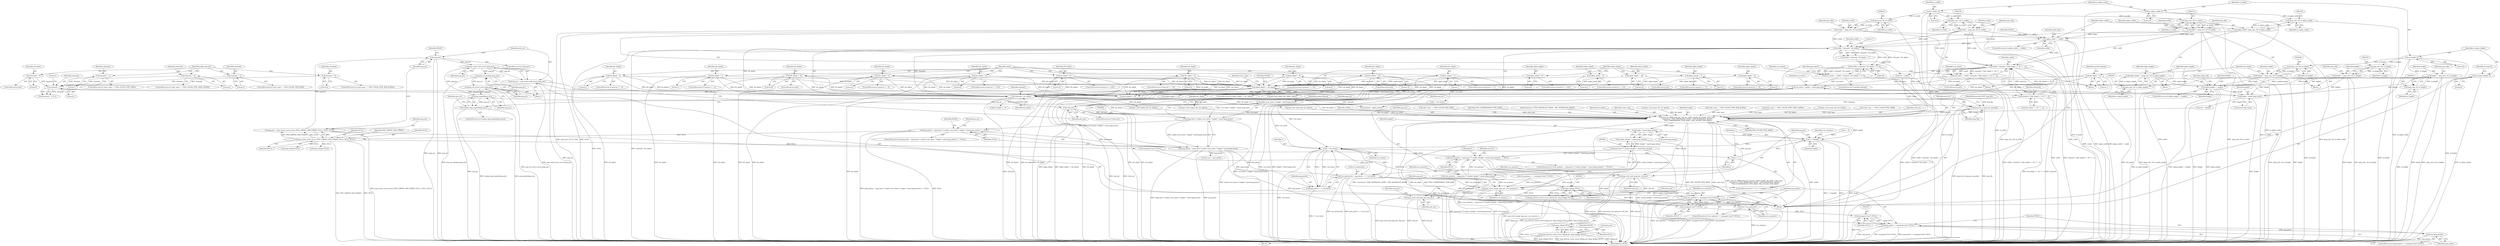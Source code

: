 digraph "1_Android_9d4853418ab2f754c2b63e091c29c5529b8b86ca_159@pointer" {
"1000872" [label="(Call,!png_ptr)"];
"1000864" [label="(Call,png_ptr = png_create_write_struct (PNG_LIBPNG_VER_STRING, NULL, NULL, NULL))"];
"1000866" [label="(Call,png_create_write_struct (PNG_LIBPNG_VER_STRING, NULL, NULL, NULL))"];
"1000692" [label="(Call,(png_pixels = (png_byte *) malloc (row_bytes * height * sizeof (png_byte))) == NULL)"];
"1000693" [label="(Call,png_pixels = (png_byte *) malloc (row_bytes * height * sizeof (png_byte)))"];
"1000695" [label="(Call,(png_byte *) malloc (row_bytes * height * sizeof (png_byte)))"];
"1000697" [label="(Call,malloc (row_bytes * height * sizeof (png_byte)))"];
"1000698" [label="(Call,row_bytes * height * sizeof (png_byte))"];
"1000667" [label="(Call,row_bytes = (width * channels * bit_depth + 7) / 8)"];
"1000669" [label="(Call,(width * channels * bit_depth + 7) / 8)"];
"1000671" [label="(Call,width * channels * bit_depth)"];
"1000309" [label="(Call,width = (png_uint_32) ul_width)"];
"1000311" [label="(Call,(png_uint_32) ul_width)"];
"1000162" [label="(Call,ul_width=0)"];
"1000253" [label="(Call,width = (png_uint_32) ul_width)"];
"1000255" [label="(Call,(png_uint_32) ul_width)"];
"1000407" [label="(Call,width = (png_uint_32) ul_width)"];
"1000409" [label="(Call,(png_uint_32) ul_width)"];
"1000541" [label="(Call,alpha_width != width)"];
"1000535" [label="(Call,alpha_width=(png_uint_32) ul_alpha_width)"];
"1000537" [label="(Call,(png_uint_32) ul_alpha_width)"];
"1000166" [label="(Call,ul_alpha_width=0)"];
"1000673" [label="(Call,channels * bit_depth)"];
"1000661" [label="(Call,channels - 1)"];
"1000655" [label="(Call,channels = 0)"];
"1000643" [label="(Call,channels = 3)"];
"1000651" [label="(Call,channels = 4)"];
"1000627" [label="(Call,channels = 1)"];
"1000635" [label="(Call,channels = 2)"];
"1000368" [label="(Call,bit_depth = 8)"];
"1000442" [label="(Call,bit_depth = 1)"];
"1000352" [label="(Call,bit_depth = 2)"];
"1000372" [label="(Call,bit_depth = 16)"];
"1000450" [label="(Call,bit_depth = 2)"];
"1000344" [label="(Call,bit_depth = 1)"];
"1000458" [label="(Call,bit_depth = 4)"];
"1000360" [label="(Call,bit_depth = 4)"];
"1000466" [label="(Call,bit_depth = 8)"];
"1000614" [label="(Call,alpha_depth != bit_depth)"];
"1000606" [label="(Call,alpha_depth = 8)"];
"1000598" [label="(Call,alpha_depth = 4)"];
"1000582" [label="(Call,alpha_depth = 1)"];
"1000610" [label="(Call,alpha_depth = 16)"];
"1000590" [label="(Call,alpha_depth = 2)"];
"1000470" [label="(Call,bit_depth = 16)"];
"1000271" [label="(Call,bit_depth = 1)"];
"1000679" [label="(Call,row_bytes = width * channels * ((bit_depth <= 8) ? 1 : 2))"];
"1000681" [label="(Call,width * channels * ((bit_depth <= 8) ? 1 : 2))"];
"1000683" [label="(Call,channels * ((bit_depth <= 8) ? 1 : 2))"];
"1000700" [label="(Call,height * sizeof (png_byte))"];
"1000560" [label="(Call,alpha_height != height)"];
"1000554" [label="(Call,alpha_height = (png_uint_32) ul_alpha_height)"];
"1000556" [label="(Call,(png_uint_32) ul_alpha_height)"];
"1000174" [label="(Call,ul_alpha_height=0)"];
"1000266" [label="(Call,height = (png_uint_32) ul_height)"];
"1000268" [label="(Call,(png_uint_32) ul_height)"];
"1000170" [label="(Call,ul_height=0)"];
"1000420" [label="(Call,height = (png_uint_32) ul_height)"];
"1000422" [label="(Call,(png_uint_32) ul_height)"];
"1000322" [label="(Call,height = (png_uint_32) ul_height)"];
"1000324" [label="(Call,(png_uint_32) ul_height)"];
"1000879" [label="(Call,png_create_info_struct (png_ptr))"];
"1000877" [label="(Call,info_ptr = png_create_info_struct (png_ptr))"];
"1000882" [label="(Call,!info_ptr)"];
"1000918" [label="(Call,png_set_IHDR (png_ptr, info_ptr, width, height, bit_depth, color_type,\n (!interlace) ? PNG_INTERLACE_NONE : PNG_INTERLACE_ADAM7,\n    PNG_COMPRESSION_TYPE_BASE, PNG_FILTER_TYPE_BASE))"];
"1000932" [label="(Call,png_write_info (png_ptr, info_ptr))"];
"1000981" [label="(Call,png_write_image (png_ptr, row_pointers))"];
"1000984" [label="(Call,png_write_end (png_ptr, info_ptr))"];
"1000994" [label="(Call,row_pointers != (unsigned char**) NULL)"];
"1000999" [label="(Call,free (row_pointers))"];
"1000949" [label="(Call,height * sizeof (png_bytep))"];
"1000948" [label="(Call,malloc (height * sizeof (png_bytep)))"];
"1000946" [label="(Call,(png_byte **) malloc (height * sizeof (png_bytep)))"];
"1000943" [label="(Call,(row_pointers = (png_byte **) malloc (height * sizeof (png_bytep))) == NULL)"];
"1000958" [label="(Call,(png_infopp) NULL)"];
"1000955" [label="(Call,png_destroy_write_struct (&png_ptr, (png_infopp) NULL))"];
"1000990" [label="(Call,(png_infopp) NULL)"];
"1000987" [label="(Call,png_destroy_write_struct (&png_ptr, (png_infopp) NULL))"];
"1000996" [label="(Call,(unsigned char**) NULL)"];
"1001004" [label="(Call,(unsigned char*) NULL)"];
"1001002" [label="(Call,png_pixels != (unsigned char*) NULL)"];
"1001007" [label="(Call,free (png_pixels))"];
"1000944" [label="(Call,row_pointers = (png_byte **) malloc (height * sizeof (png_bytep)))"];
"1000967" [label="(Call,i < (height))"];
"1000978" [label="(Call,i * row_bytes)"];
"1000970" [label="(Call,i++)"];
"1000972" [label="(Call,row_pointers[i] = png_pixels + i * row_bytes)"];
"1000976" [label="(Call,png_pixels + i * row_bytes)"];
"1000898" [label="(Call,png_set_packing (png_ptr))"];
"1000900" [label="(Call,png_set_invert_mono (png_ptr))"];
"1000904" [label="(Call,png_jmpbuf(png_ptr))"];
"1000903" [label="(Call,setjmp (png_jmpbuf(png_ptr)))"];
"1000915" [label="(Call,png_init_io (png_ptr, png_file))"];
"1000869" [label="(Identifier,NULL)"];
"1000700" [label="(Call,height * sizeof (png_byte))"];
"1000171" [label="(Identifier,ul_height)"];
"1000930" [label="(Identifier,PNG_COMPRESSION_TYPE_BASE)"];
"1000693" [label="(Call,png_pixels = (png_byte *) malloc (row_bytes * height * sizeof (png_byte)))"];
"1000978" [label="(Call,i * row_bytes)"];
"1000925" [label="(Call,(!interlace) ? PNG_INTERLACE_NONE : PNG_INTERLACE_ADAM7)"];
"1000254" [label="(Identifier,width)"];
"1000541" [label="(Call,alpha_width != width)"];
"1000272" [label="(Identifier,bit_depth)"];
"1000990" [label="(Call,(png_infopp) NULL)"];
"1000901" [label="(Identifier,png_ptr)"];
"1000904" [label="(Call,png_jmpbuf(png_ptr))"];
"1000636" [label="(Identifier,channels)"];
"1000267" [label="(Identifier,height)"];
"1000647" [label="(ControlStructure,if (color_type == PNG_COLOR_TYPE_RGB_ALPHA))"];
"1000352" [label="(Call,bit_depth = 2)"];
"1000937" [label="(Identifier,row_pointers)"];
"1000354" [label="(Literal,2)"];
"1000545" [label="(Identifier,FALSE)"];
"1000866" [label="(Call,png_create_write_struct (PNG_LIBPNG_VER_STRING, NULL, NULL, NULL))"];
"1001007" [label="(Call,free (png_pixels))"];
"1000977" [label="(Identifier,png_pixels)"];
"1000774" [label="(Call,bit_depth <= 8)"];
"1001011" [label="(MethodReturn,BOOL)"];
"1000629" [label="(Literal,1)"];
"1000697" [label="(Call,malloc (row_bytes * height * sizeof (png_byte)))"];
"1000955" [label="(Call,png_destroy_write_struct (&png_ptr, (png_infopp) NULL))"];
"1000478" [label="(Identifier,alpha)"];
"1000273" [label="(Literal,1)"];
"1000268" [label="(Call,(png_uint_32) ul_height)"];
"1000974" [label="(Identifier,row_pointers)"];
"1000643" [label="(Call,channels = 3)"];
"1000662" [label="(Identifier,channels)"];
"1000745" [label="(Call,col < width)"];
"1000270" [label="(Identifier,ul_height)"];
"1000665" [label="(ControlStructure,if (packed_bitmap))"];
"1000637" [label="(Literal,2)"];
"1000945" [label="(Identifier,row_pointers)"];
"1000995" [label="(Identifier,row_pointers)"];
"1000677" [label="(Literal,8)"];
"1000558" [label="(Identifier,ul_alpha_height)"];
"1000559" [label="(ControlStructure,if (alpha_height != height))"];
"1000594" [label="(ControlStructure,if (maxval <= 15))"];
"1000460" [label="(Literal,4)"];
"1000905" [label="(Identifier,png_ptr)"];
"1000699" [label="(Identifier,row_bytes)"];
"1000370" [label="(Literal,8)"];
"1000698" [label="(Call,row_bytes * height * sizeof (png_byte))"];
"1000373" [label="(Identifier,bit_depth)"];
"1000340" [label="(ControlStructure,if (maxval <= 1))"];
"1001008" [label="(Identifier,png_pixels)"];
"1000607" [label="(Identifier,alpha_depth)"];
"1000898" [label="(Call,png_set_packing (png_ptr))"];
"1000986" [label="(Identifier,info_ptr)"];
"1000967" [label="(Call,i < (height))"];
"1000953" [label="(Identifier,NULL)"];
"1000878" [label="(Identifier,info_ptr)"];
"1000992" [label="(Identifier,NULL)"];
"1000562" [label="(Identifier,height)"];
"1000586" [label="(ControlStructure,if (maxval <= 3))"];
"1000923" [label="(Identifier,bit_depth)"];
"1000598" [label="(Call,alpha_depth = 4)"];
"1000900" [label="(Call,png_set_invert_mono (png_ptr))"];
"1000924" [label="(Identifier,color_type)"];
"1000918" [label="(Call,png_set_IHDR (png_ptr, info_ptr, width, height, bit_depth, color_type,\n (!interlace) ? PNG_INTERLACE_NONE : PNG_INTERLACE_ADAM7,\n    PNG_COMPRESSION_TYPE_BASE, PNG_FILTER_TYPE_BASE))"];
"1001001" [label="(ControlStructure,if (png_pixels != (unsigned char*) NULL))"];
"1000943" [label="(Call,(row_pointers = (png_byte **) malloc (height * sizeof (png_bytep))) == NULL)"];
"1000539" [label="(Identifier,ul_alpha_width)"];
"1000614" [label="(Call,alpha_depth != bit_depth)"];
"1000656" [label="(Identifier,channels)"];
"1000591" [label="(Identifier,alpha_depth)"];
"1000167" [label="(Identifier,ul_alpha_width)"];
"1000659" [label="(Identifier,alpha_present)"];
"1000374" [label="(Literal,16)"];
"1000964" [label="(Call,i = 0)"];
"1000936" [label="(Call,row_pointers == (unsigned char**) NULL)"];
"1000973" [label="(Call,row_pointers[i])"];
"1000917" [label="(Identifier,png_file)"];
"1000661" [label="(Call,channels - 1)"];
"1000547" [label="(Identifier,alpha_file)"];
"1000468" [label="(Literal,8)"];
"1000345" [label="(Identifier,bit_depth)"];
"1000615" [label="(Identifier,alpha_depth)"];
"1000344" [label="(Call,bit_depth = 1)"];
"1000679" [label="(Call,row_bytes = width * channels * ((bit_depth <= 8) ? 1 : 2))"];
"1000938" [label="(Call,(unsigned char**) NULL)"];
"1000956" [label="(Call,&png_ptr)"];
"1000781" [label="(Call,get_value (pnm_file, bit_depth))"];
"1000686" [label="(Call,bit_depth <= 8)"];
"1000672" [label="(Identifier,width)"];
"1000324" [label="(Call,(png_uint_32) ul_height)"];
"1000876" [label="(Identifier,FALSE)"];
"1000993" [label="(ControlStructure,if (row_pointers != (unsigned char**) NULL))"];
"1000566" [label="(Identifier,alpha_file)"];
"1000727" [label="(Call,i < row_bytes)"];
"1000922" [label="(Identifier,height)"];
"1000255" [label="(Call,(png_uint_32) ul_width)"];
"1000909" [label="(Identifier,png_ptr)"];
"1000608" [label="(Literal,8)"];
"1000561" [label="(Identifier,alpha_height)"];
"1000645" [label="(Literal,3)"];
"1000910" [label="(Call,(png_infopp) NULL)"];
"1000326" [label="(Identifier,ul_height)"];
"1001000" [label="(Identifier,row_pointers)"];
"1000348" [label="(ControlStructure,if (maxval <= 3))"];
"1000968" [label="(Identifier,i)"];
"1000174" [label="(Call,ul_alpha_height=0)"];
"1000970" [label="(Call,i++)"];
"1000234" [label="(Block,)"];
"1000972" [label="(Call,row_pointers[i] = png_pixels + i * row_bytes)"];
"1000176" [label="(Literal,0)"];
"1000708" [label="(Identifier,pix_ptr)"];
"1000323" [label="(Identifier,height)"];
"1000555" [label="(Identifier,alpha_height)"];
"1000609" [label="(ControlStructure,else)"];
"1000902" [label="(ControlStructure,if (setjmp (png_jmpbuf(png_ptr))))"];
"1000360" [label="(Call,bit_depth = 4)"];
"1000757" [label="(Call,channels - alpha_present)"];
"1000613" [label="(ControlStructure,if (alpha_depth != bit_depth))"];
"1000648" [label="(Call,color_type == PNG_COLOR_TYPE_RGB_ALPHA)"];
"1000822" [label="(Call,get_data (alpha_file, alpha_depth))"];
"1000827" [label="(Call,alpha_depth <= 8)"];
"1000887" [label="(Identifier,png_ptr)"];
"1000472" [label="(Literal,16)"];
"1000458" [label="(Call,bit_depth = 4)"];
"1000841" [label="(Call,get_value (alpha_file, bit_depth))"];
"1000682" [label="(Identifier,width)"];
"1000685" [label="(Call,(bit_depth <= 8) ? 1 : 2)"];
"1000980" [label="(Identifier,row_bytes)"];
"1000946" [label="(Call,(png_byte **) malloc (height * sizeof (png_bytep)))"];
"1000669" [label="(Call,(width * channels * bit_depth + 7) / 8)"];
"1000364" [label="(ControlStructure,if (maxval <= 255))"];
"1000865" [label="(Identifier,png_ptr)"];
"1000438" [label="(ControlStructure,if (maxval <= 1))"];
"1000948" [label="(Call,malloc (height * sizeof (png_bytep)))"];
"1000444" [label="(Literal,1)"];
"1000469" [label="(ControlStructure,else)"];
"1000632" [label="(Call,color_type == PNG_COLOR_TYPE_GRAY_ALPHA)"];
"1000702" [label="(Call,sizeof (png_byte))"];
"1000788" [label="(Call,get_value (pnm_file, bit_depth))"];
"1000368" [label="(Call,bit_depth = 8)"];
"1000612" [label="(Literal,16)"];
"1000882" [label="(Call,!info_ptr)"];
"1000459" [label="(Identifier,bit_depth)"];
"1000369" [label="(Identifier,bit_depth)"];
"1000988" [label="(Call,&png_ptr)"];
"1000916" [label="(Identifier,png_ptr)"];
"1000695" [label="(Call,(png_byte *) malloc (row_bytes * height * sizeof (png_byte)))"];
"1000467" [label="(Identifier,bit_depth)"];
"1000253" [label="(Call,width = (png_uint_32) ul_width)"];
"1000652" [label="(Identifier,channels)"];
"1000664" [label="(Literal,2)"];
"1000644" [label="(Identifier,channels)"];
"1000442" [label="(Call,bit_depth = 1)"];
"1000873" [label="(Identifier,png_ptr)"];
"1000962" [label="(Identifier,FALSE)"];
"1000163" [label="(Identifier,ul_width)"];
"1001003" [label="(Identifier,png_pixels)"];
"1000957" [label="(Identifier,png_ptr)"];
"1000867" [label="(Identifier,PNG_LIBPNG_VER_STRING)"];
"1000623" [label="(ControlStructure,if (color_type == PNG_COLOR_TYPE_GRAY))"];
"1000996" [label="(Call,(unsigned char**) NULL)"];
"1000683" [label="(Call,channels * ((bit_depth <= 8) ? 1 : 2))"];
"1000994" [label="(Call,row_pointers != (unsigned char**) NULL)"];
"1000954" [label="(Block,)"];
"1000870" [label="(Identifier,NULL)"];
"1000653" [label="(Literal,4)"];
"1001004" [label="(Call,(unsigned char*) NULL)"];
"1000162" [label="(Call,ul_width=0)"];
"1000960" [label="(Identifier,NULL)"];
"1000868" [label="(Identifier,NULL)"];
"1000932" [label="(Call,png_write_info (png_ptr, info_ptr))"];
"1000624" [label="(Call,color_type == PNG_COLOR_TYPE_GRAY)"];
"1000356" [label="(ControlStructure,if (maxval <= 15))"];
"1000963" [label="(ControlStructure,for (i = 0; i < (height); i++))"];
"1000950" [label="(Identifier,height)"];
"1000611" [label="(Identifier,alpha_depth)"];
"1000328" [label="(Identifier,pnm_file)"];
"1000999" [label="(Call,free (row_pointers))"];
"1000172" [label="(Literal,0)"];
"1000934" [label="(Identifier,info_ptr)"];
"1000409" [label="(Call,(png_uint_32) ul_width)"];
"1000413" [label="(Identifier,pnm_file)"];
"1000971" [label="(Identifier,i)"];
"1000635" [label="(Call,channels = 2)"];
"1000600" [label="(Literal,4)"];
"1000678" [label="(ControlStructure,else)"];
"1000592" [label="(Literal,2)"];
"1000362" [label="(Literal,4)"];
"1000903" [label="(Call,setjmp (png_jmpbuf(png_ptr)))"];
"1000933" [label="(Identifier,png_ptr)"];
"1000684" [label="(Identifier,channels)"];
"1000877" [label="(Call,info_ptr = png_create_info_struct (png_ptr))"];
"1000676" [label="(Literal,7)"];
"1000657" [label="(Literal,0)"];
"1000982" [label="(Identifier,png_ptr)"];
"1000981" [label="(Call,png_write_image (png_ptr, row_pointers))"];
"1000704" [label="(Identifier,NULL)"];
"1000535" [label="(Call,alpha_width=(png_uint_32) ul_alpha_width)"];
"1000371" [label="(ControlStructure,else)"];
"1000673" [label="(Call,channels * bit_depth)"];
"1000166" [label="(Call,ul_alpha_width=0)"];
"1000654" [label="(ControlStructure,else)"];
"1000942" [label="(ControlStructure,if ((row_pointers = (png_byte **) malloc (height * sizeof (png_bytep))) == NULL))"];
"1000628" [label="(Identifier,channels)"];
"1000470" [label="(Call,bit_depth = 16)"];
"1000134" [label="(Block,)"];
"1000259" [label="(Identifier,pnm_file)"];
"1000322" [label="(Call,height = (png_uint_32) ul_height)"];
"1000315" [label="(Identifier,pnm_file)"];
"1000290" [label="(Block,)"];
"1000965" [label="(Identifier,i)"];
"1000554" [label="(Call,alpha_height = (png_uint_32) ul_alpha_height)"];
"1000421" [label="(Identifier,height)"];
"1000976" [label="(Call,png_pixels + i * row_bytes)"];
"1000979" [label="(Identifier,i)"];
"1000466" [label="(Call,bit_depth = 8)"];
"1000443" [label="(Identifier,bit_depth)"];
"1000451" [label="(Identifier,bit_depth)"];
"1000164" [label="(Literal,0)"];
"1000706" [label="(Identifier,FALSE)"];
"1000920" [label="(Identifier,info_ptr)"];
"1000627" [label="(Call,channels = 1)"];
"1000542" [label="(Identifier,alpha_width)"];
"1000667" [label="(Call,row_bytes = (width * channels * bit_depth + 7) / 8)"];
"1000899" [label="(Identifier,png_ptr)"];
"1000257" [label="(Identifier,ul_width)"];
"1000834" [label="(Call,get_value (alpha_file, bit_depth))"];
"1000424" [label="(Identifier,ul_height)"];
"1000540" [label="(ControlStructure,if (alpha_width != width))"];
"1000179" [label="(Identifier,ul_maxval)"];
"1000881" [label="(ControlStructure,if (!info_ptr))"];
"1000651" [label="(Call,channels = 4)"];
"1000985" [label="(Identifier,png_ptr)"];
"1000602" [label="(ControlStructure,if (maxval <= 255))"];
"1000462" [label="(ControlStructure,if (maxval <= 255))"];
"1000519" [label="(Block,)"];
"1000660" [label="(Call,(channels - 1) % 2)"];
"1000984" [label="(Call,png_write_end (png_ptr, info_ptr))"];
"1000655" [label="(Call,channels = 0)"];
"1000407" [label="(Call,width = (png_uint_32) ul_width)"];
"1000310" [label="(Identifier,width)"];
"1000880" [label="(Identifier,png_ptr)"];
"1000871" [label="(ControlStructure,if (!png_ptr))"];
"1000694" [label="(Identifier,png_pixels)"];
"1000426" [label="(Identifier,pnm_file)"];
"1000625" [label="(Identifier,color_type)"];
"1000420" [label="(Call,height = (png_uint_32) ul_height)"];
"1000921" [label="(Identifier,width)"];
"1000422" [label="(Call,(png_uint_32) ul_height)"];
"1000919" [label="(Identifier,png_ptr)"];
"1000606" [label="(Call,alpha_depth = 8)"];
"1000353" [label="(Identifier,bit_depth)"];
"1000640" [label="(Call,color_type == PNG_COLOR_TYPE_RGB)"];
"1000564" [label="(Identifier,FALSE)"];
"1000537" [label="(Call,(png_uint_32) ul_alpha_width)"];
"1000674" [label="(Identifier,channels)"];
"1000590" [label="(Call,alpha_depth = 2)"];
"1000864" [label="(Call,png_ptr = png_create_write_struct (PNG_LIBPNG_VER_STRING, NULL, NULL, NULL))"];
"1000454" [label="(ControlStructure,if (maxval <= 15))"];
"1000949" [label="(Call,height * sizeof (png_bytep))"];
"1000668" [label="(Identifier,row_bytes)"];
"1000346" [label="(Literal,1)"];
"1000584" [label="(Literal,1)"];
"1000944" [label="(Call,row_pointers = (png_byte **) malloc (height * sizeof (png_bytep)))"];
"1000471" [label="(Identifier,bit_depth)"];
"1000556" [label="(Call,(png_uint_32) ul_alpha_height)"];
"1000168" [label="(Literal,0)"];
"1000361" [label="(Identifier,bit_depth)"];
"1000372" [label="(Call,bit_depth = 16)"];
"1000452" [label="(Literal,2)"];
"1000536" [label="(Identifier,alpha_width)"];
"1000450" [label="(Call,bit_depth = 2)"];
"1000691" [label="(ControlStructure,if ((png_pixels = (png_byte *) malloc (row_bytes * height * sizeof (png_byte))) == NULL))"];
"1000543" [label="(Identifier,width)"];
"1000408" [label="(Identifier,width)"];
"1000175" [label="(Identifier,ul_alpha_height)"];
"1000311" [label="(Call,(png_uint_32) ul_width)"];
"1000883" [label="(Identifier,info_ptr)"];
"1000987" [label="(Call,png_destroy_write_struct (&png_ptr, (png_infopp) NULL))"];
"1001002" [label="(Call,png_pixels != (unsigned char*) NULL)"];
"1000266" [label="(Call,height = (png_uint_32) ul_height)"];
"1000578" [label="(ControlStructure,if (maxval <= 1))"];
"1000275" [label="(Identifier,packed_bitmap)"];
"1000170" [label="(Call,ul_height=0)"];
"1000610" [label="(Call,alpha_depth = 16)"];
"1000983" [label="(Identifier,row_pointers)"];
"1000639" [label="(ControlStructure,if (color_type == PNG_COLOR_TYPE_RGB))"];
"1000998" [label="(Identifier,NULL)"];
"1000915" [label="(Call,png_init_io (png_ptr, png_file))"];
"1000680" [label="(Identifier,row_bytes)"];
"1001006" [label="(Identifier,NULL)"];
"1000309" [label="(Call,width = (png_uint_32) ul_width)"];
"1000446" [label="(ControlStructure,if (maxval <= 3))"];
"1000989" [label="(Identifier,png_ptr)"];
"1000879" [label="(Call,png_create_info_struct (png_ptr))"];
"1000951" [label="(Call,sizeof (png_bytep))"];
"1000583" [label="(Identifier,alpha_depth)"];
"1000895" [label="(Identifier,packed_bitmap)"];
"1000769" [label="(Call,get_data (pnm_file, bit_depth))"];
"1000707" [label="(Call,pix_ptr = png_pixels)"];
"1000271" [label="(Call,bit_depth = 1)"];
"1000631" [label="(ControlStructure,if (color_type == PNG_COLOR_TYPE_GRAY_ALPHA))"];
"1000130" [label="(MethodParameterIn,FILE *png_file)"];
"1000681" [label="(Call,width * channels * ((bit_depth <= 8) ? 1 : 2))"];
"1000618" [label="(Identifier,FALSE)"];
"1000616" [label="(Identifier,bit_depth)"];
"1000599" [label="(Identifier,alpha_depth)"];
"1001010" [label="(Identifier,TRUE)"];
"1000958" [label="(Call,(png_infopp) NULL)"];
"1000897" [label="(Block,)"];
"1000714" [label="(Call,row < height)"];
"1000388" [label="(Block,)"];
"1000872" [label="(Call,!png_ptr)"];
"1000313" [label="(Identifier,ul_width)"];
"1000671" [label="(Call,width * channels * bit_depth)"];
"1000663" [label="(Literal,1)"];
"1000560" [label="(Call,alpha_height != height)"];
"1000888" [label="(Call,(png_infopp) NULL)"];
"1000931" [label="(Identifier,PNG_FILTER_TYPE_BASE)"];
"1000692" [label="(Call,(png_pixels = (png_byte *) malloc (row_bytes * height * sizeof (png_byte))) == NULL)"];
"1000701" [label="(Identifier,height)"];
"1000969" [label="(Identifier,height)"];
"1000670" [label="(Call,width * channels * bit_depth + 7)"];
"1000675" [label="(Identifier,bit_depth)"];
"1000582" [label="(Call,alpha_depth = 1)"];
"1000411" [label="(Identifier,ul_width)"];
"1000872" -> "1000871"  [label="AST: "];
"1000872" -> "1000873"  [label="CFG: "];
"1000873" -> "1000872"  [label="AST: "];
"1000876" -> "1000872"  [label="CFG: "];
"1000878" -> "1000872"  [label="CFG: "];
"1000872" -> "1001011"  [label="DDG: !png_ptr"];
"1000872" -> "1001011"  [label="DDG: png_ptr"];
"1000864" -> "1000872"  [label="DDG: png_ptr"];
"1000872" -> "1000879"  [label="DDG: png_ptr"];
"1000864" -> "1000134"  [label="AST: "];
"1000864" -> "1000866"  [label="CFG: "];
"1000865" -> "1000864"  [label="AST: "];
"1000866" -> "1000864"  [label="AST: "];
"1000873" -> "1000864"  [label="CFG: "];
"1000864" -> "1001011"  [label="DDG: png_create_write_struct (PNG_LIBPNG_VER_STRING, NULL, NULL, NULL)"];
"1000866" -> "1000864"  [label="DDG: PNG_LIBPNG_VER_STRING"];
"1000866" -> "1000864"  [label="DDG: NULL"];
"1000866" -> "1000870"  [label="CFG: "];
"1000867" -> "1000866"  [label="AST: "];
"1000868" -> "1000866"  [label="AST: "];
"1000869" -> "1000866"  [label="AST: "];
"1000870" -> "1000866"  [label="AST: "];
"1000866" -> "1001011"  [label="DDG: PNG_LIBPNG_VER_STRING"];
"1000866" -> "1001011"  [label="DDG: NULL"];
"1000692" -> "1000866"  [label="DDG: NULL"];
"1000866" -> "1000888"  [label="DDG: NULL"];
"1000866" -> "1000910"  [label="DDG: NULL"];
"1000866" -> "1000938"  [label="DDG: NULL"];
"1000692" -> "1000691"  [label="AST: "];
"1000692" -> "1000704"  [label="CFG: "];
"1000693" -> "1000692"  [label="AST: "];
"1000704" -> "1000692"  [label="AST: "];
"1000706" -> "1000692"  [label="CFG: "];
"1000708" -> "1000692"  [label="CFG: "];
"1000692" -> "1001011"  [label="DDG: (png_pixels = (png_byte *) malloc (row_bytes * height * sizeof (png_byte))) == NULL"];
"1000692" -> "1001011"  [label="DDG: NULL"];
"1000693" -> "1000692"  [label="DDG: png_pixels"];
"1000695" -> "1000692"  [label="DDG: malloc (row_bytes * height * sizeof (png_byte))"];
"1000693" -> "1000695"  [label="CFG: "];
"1000694" -> "1000693"  [label="AST: "];
"1000695" -> "1000693"  [label="AST: "];
"1000704" -> "1000693"  [label="CFG: "];
"1000693" -> "1001011"  [label="DDG: (png_byte *) malloc (row_bytes * height * sizeof (png_byte))"];
"1000693" -> "1001011"  [label="DDG: png_pixels"];
"1000695" -> "1000693"  [label="DDG: malloc (row_bytes * height * sizeof (png_byte))"];
"1000693" -> "1000707"  [label="DDG: png_pixels"];
"1000693" -> "1000972"  [label="DDG: png_pixels"];
"1000693" -> "1000976"  [label="DDG: png_pixels"];
"1000693" -> "1001002"  [label="DDG: png_pixels"];
"1000695" -> "1000697"  [label="CFG: "];
"1000696" -> "1000695"  [label="AST: "];
"1000697" -> "1000695"  [label="AST: "];
"1000695" -> "1001011"  [label="DDG: malloc (row_bytes * height * sizeof (png_byte))"];
"1000697" -> "1000695"  [label="DDG: row_bytes * height * sizeof (png_byte)"];
"1000697" -> "1000698"  [label="CFG: "];
"1000698" -> "1000697"  [label="AST: "];
"1000697" -> "1001011"  [label="DDG: row_bytes * height * sizeof (png_byte)"];
"1000698" -> "1000697"  [label="DDG: row_bytes"];
"1000698" -> "1000697"  [label="DDG: height * sizeof (png_byte)"];
"1000698" -> "1000700"  [label="CFG: "];
"1000699" -> "1000698"  [label="AST: "];
"1000700" -> "1000698"  [label="AST: "];
"1000698" -> "1001011"  [label="DDG: height * sizeof (png_byte)"];
"1000698" -> "1001011"  [label="DDG: row_bytes"];
"1000667" -> "1000698"  [label="DDG: row_bytes"];
"1000679" -> "1000698"  [label="DDG: row_bytes"];
"1000700" -> "1000698"  [label="DDG: height"];
"1000698" -> "1000727"  [label="DDG: row_bytes"];
"1000698" -> "1000978"  [label="DDG: row_bytes"];
"1000667" -> "1000665"  [label="AST: "];
"1000667" -> "1000669"  [label="CFG: "];
"1000668" -> "1000667"  [label="AST: "];
"1000669" -> "1000667"  [label="AST: "];
"1000694" -> "1000667"  [label="CFG: "];
"1000667" -> "1001011"  [label="DDG: (width * channels * bit_depth + 7) / 8"];
"1000669" -> "1000667"  [label="DDG: width * channels * bit_depth + 7"];
"1000669" -> "1000667"  [label="DDG: 8"];
"1000669" -> "1000677"  [label="CFG: "];
"1000670" -> "1000669"  [label="AST: "];
"1000677" -> "1000669"  [label="AST: "];
"1000669" -> "1001011"  [label="DDG: width * channels * bit_depth + 7"];
"1000671" -> "1000669"  [label="DDG: width"];
"1000671" -> "1000669"  [label="DDG: channels * bit_depth"];
"1000671" -> "1000670"  [label="AST: "];
"1000671" -> "1000673"  [label="CFG: "];
"1000672" -> "1000671"  [label="AST: "];
"1000673" -> "1000671"  [label="AST: "];
"1000676" -> "1000671"  [label="CFG: "];
"1000671" -> "1001011"  [label="DDG: width"];
"1000671" -> "1001011"  [label="DDG: channels * bit_depth"];
"1000671" -> "1000670"  [label="DDG: width"];
"1000671" -> "1000670"  [label="DDG: channels * bit_depth"];
"1000309" -> "1000671"  [label="DDG: width"];
"1000253" -> "1000671"  [label="DDG: width"];
"1000407" -> "1000671"  [label="DDG: width"];
"1000541" -> "1000671"  [label="DDG: width"];
"1000673" -> "1000671"  [label="DDG: channels"];
"1000673" -> "1000671"  [label="DDG: bit_depth"];
"1000671" -> "1000745"  [label="DDG: width"];
"1000671" -> "1000918"  [label="DDG: width"];
"1000309" -> "1000290"  [label="AST: "];
"1000309" -> "1000311"  [label="CFG: "];
"1000310" -> "1000309"  [label="AST: "];
"1000311" -> "1000309"  [label="AST: "];
"1000315" -> "1000309"  [label="CFG: "];
"1000309" -> "1001011"  [label="DDG: width"];
"1000309" -> "1001011"  [label="DDG: (png_uint_32) ul_width"];
"1000311" -> "1000309"  [label="DDG: ul_width"];
"1000309" -> "1000541"  [label="DDG: width"];
"1000309" -> "1000681"  [label="DDG: width"];
"1000311" -> "1000313"  [label="CFG: "];
"1000312" -> "1000311"  [label="AST: "];
"1000313" -> "1000311"  [label="AST: "];
"1000311" -> "1001011"  [label="DDG: ul_width"];
"1000162" -> "1000311"  [label="DDG: ul_width"];
"1000162" -> "1000134"  [label="AST: "];
"1000162" -> "1000164"  [label="CFG: "];
"1000163" -> "1000162"  [label="AST: "];
"1000164" -> "1000162"  [label="AST: "];
"1000167" -> "1000162"  [label="CFG: "];
"1000162" -> "1001011"  [label="DDG: ul_width"];
"1000162" -> "1000255"  [label="DDG: ul_width"];
"1000162" -> "1000409"  [label="DDG: ul_width"];
"1000253" -> "1000234"  [label="AST: "];
"1000253" -> "1000255"  [label="CFG: "];
"1000254" -> "1000253"  [label="AST: "];
"1000255" -> "1000253"  [label="AST: "];
"1000259" -> "1000253"  [label="CFG: "];
"1000253" -> "1001011"  [label="DDG: (png_uint_32) ul_width"];
"1000253" -> "1001011"  [label="DDG: width"];
"1000255" -> "1000253"  [label="DDG: ul_width"];
"1000253" -> "1000541"  [label="DDG: width"];
"1000253" -> "1000681"  [label="DDG: width"];
"1000255" -> "1000257"  [label="CFG: "];
"1000256" -> "1000255"  [label="AST: "];
"1000257" -> "1000255"  [label="AST: "];
"1000255" -> "1001011"  [label="DDG: ul_width"];
"1000407" -> "1000388"  [label="AST: "];
"1000407" -> "1000409"  [label="CFG: "];
"1000408" -> "1000407"  [label="AST: "];
"1000409" -> "1000407"  [label="AST: "];
"1000413" -> "1000407"  [label="CFG: "];
"1000407" -> "1001011"  [label="DDG: (png_uint_32) ul_width"];
"1000407" -> "1001011"  [label="DDG: width"];
"1000409" -> "1000407"  [label="DDG: ul_width"];
"1000407" -> "1000541"  [label="DDG: width"];
"1000407" -> "1000681"  [label="DDG: width"];
"1000409" -> "1000411"  [label="CFG: "];
"1000410" -> "1000409"  [label="AST: "];
"1000411" -> "1000409"  [label="AST: "];
"1000409" -> "1001011"  [label="DDG: ul_width"];
"1000541" -> "1000540"  [label="AST: "];
"1000541" -> "1000543"  [label="CFG: "];
"1000542" -> "1000541"  [label="AST: "];
"1000543" -> "1000541"  [label="AST: "];
"1000545" -> "1000541"  [label="CFG: "];
"1000547" -> "1000541"  [label="CFG: "];
"1000541" -> "1001011"  [label="DDG: width"];
"1000541" -> "1001011"  [label="DDG: alpha_width"];
"1000541" -> "1001011"  [label="DDG: alpha_width != width"];
"1000535" -> "1000541"  [label="DDG: alpha_width"];
"1000541" -> "1000681"  [label="DDG: width"];
"1000535" -> "1000519"  [label="AST: "];
"1000535" -> "1000537"  [label="CFG: "];
"1000536" -> "1000535"  [label="AST: "];
"1000537" -> "1000535"  [label="AST: "];
"1000542" -> "1000535"  [label="CFG: "];
"1000535" -> "1001011"  [label="DDG: (png_uint_32) ul_alpha_width"];
"1000537" -> "1000535"  [label="DDG: ul_alpha_width"];
"1000537" -> "1000539"  [label="CFG: "];
"1000538" -> "1000537"  [label="AST: "];
"1000539" -> "1000537"  [label="AST: "];
"1000537" -> "1001011"  [label="DDG: ul_alpha_width"];
"1000166" -> "1000537"  [label="DDG: ul_alpha_width"];
"1000166" -> "1000134"  [label="AST: "];
"1000166" -> "1000168"  [label="CFG: "];
"1000167" -> "1000166"  [label="AST: "];
"1000168" -> "1000166"  [label="AST: "];
"1000171" -> "1000166"  [label="CFG: "];
"1000166" -> "1001011"  [label="DDG: ul_alpha_width"];
"1000673" -> "1000675"  [label="CFG: "];
"1000674" -> "1000673"  [label="AST: "];
"1000675" -> "1000673"  [label="AST: "];
"1000673" -> "1001011"  [label="DDG: bit_depth"];
"1000673" -> "1001011"  [label="DDG: channels"];
"1000661" -> "1000673"  [label="DDG: channels"];
"1000368" -> "1000673"  [label="DDG: bit_depth"];
"1000442" -> "1000673"  [label="DDG: bit_depth"];
"1000352" -> "1000673"  [label="DDG: bit_depth"];
"1000372" -> "1000673"  [label="DDG: bit_depth"];
"1000450" -> "1000673"  [label="DDG: bit_depth"];
"1000344" -> "1000673"  [label="DDG: bit_depth"];
"1000458" -> "1000673"  [label="DDG: bit_depth"];
"1000360" -> "1000673"  [label="DDG: bit_depth"];
"1000466" -> "1000673"  [label="DDG: bit_depth"];
"1000614" -> "1000673"  [label="DDG: bit_depth"];
"1000470" -> "1000673"  [label="DDG: bit_depth"];
"1000271" -> "1000673"  [label="DDG: bit_depth"];
"1000673" -> "1000757"  [label="DDG: channels"];
"1000673" -> "1000769"  [label="DDG: bit_depth"];
"1000673" -> "1000774"  [label="DDG: bit_depth"];
"1000673" -> "1000834"  [label="DDG: bit_depth"];
"1000673" -> "1000841"  [label="DDG: bit_depth"];
"1000673" -> "1000918"  [label="DDG: bit_depth"];
"1000661" -> "1000660"  [label="AST: "];
"1000661" -> "1000663"  [label="CFG: "];
"1000662" -> "1000661"  [label="AST: "];
"1000663" -> "1000661"  [label="AST: "];
"1000664" -> "1000661"  [label="CFG: "];
"1000661" -> "1000660"  [label="DDG: channels"];
"1000661" -> "1000660"  [label="DDG: 1"];
"1000655" -> "1000661"  [label="DDG: channels"];
"1000643" -> "1000661"  [label="DDG: channels"];
"1000651" -> "1000661"  [label="DDG: channels"];
"1000627" -> "1000661"  [label="DDG: channels"];
"1000635" -> "1000661"  [label="DDG: channels"];
"1000661" -> "1000683"  [label="DDG: channels"];
"1000655" -> "1000654"  [label="AST: "];
"1000655" -> "1000657"  [label="CFG: "];
"1000656" -> "1000655"  [label="AST: "];
"1000657" -> "1000655"  [label="AST: "];
"1000659" -> "1000655"  [label="CFG: "];
"1000643" -> "1000639"  [label="AST: "];
"1000643" -> "1000645"  [label="CFG: "];
"1000644" -> "1000643"  [label="AST: "];
"1000645" -> "1000643"  [label="AST: "];
"1000659" -> "1000643"  [label="CFG: "];
"1000651" -> "1000647"  [label="AST: "];
"1000651" -> "1000653"  [label="CFG: "];
"1000652" -> "1000651"  [label="AST: "];
"1000653" -> "1000651"  [label="AST: "];
"1000659" -> "1000651"  [label="CFG: "];
"1000627" -> "1000623"  [label="AST: "];
"1000627" -> "1000629"  [label="CFG: "];
"1000628" -> "1000627"  [label="AST: "];
"1000629" -> "1000627"  [label="AST: "];
"1000659" -> "1000627"  [label="CFG: "];
"1000635" -> "1000631"  [label="AST: "];
"1000635" -> "1000637"  [label="CFG: "];
"1000636" -> "1000635"  [label="AST: "];
"1000637" -> "1000635"  [label="AST: "];
"1000659" -> "1000635"  [label="CFG: "];
"1000368" -> "1000364"  [label="AST: "];
"1000368" -> "1000370"  [label="CFG: "];
"1000369" -> "1000368"  [label="AST: "];
"1000370" -> "1000368"  [label="AST: "];
"1000478" -> "1000368"  [label="CFG: "];
"1000368" -> "1001011"  [label="DDG: bit_depth"];
"1000368" -> "1000614"  [label="DDG: bit_depth"];
"1000368" -> "1000686"  [label="DDG: bit_depth"];
"1000442" -> "1000438"  [label="AST: "];
"1000442" -> "1000444"  [label="CFG: "];
"1000443" -> "1000442"  [label="AST: "];
"1000444" -> "1000442"  [label="AST: "];
"1000478" -> "1000442"  [label="CFG: "];
"1000442" -> "1001011"  [label="DDG: bit_depth"];
"1000442" -> "1000614"  [label="DDG: bit_depth"];
"1000442" -> "1000686"  [label="DDG: bit_depth"];
"1000352" -> "1000348"  [label="AST: "];
"1000352" -> "1000354"  [label="CFG: "];
"1000353" -> "1000352"  [label="AST: "];
"1000354" -> "1000352"  [label="AST: "];
"1000478" -> "1000352"  [label="CFG: "];
"1000352" -> "1001011"  [label="DDG: bit_depth"];
"1000352" -> "1000614"  [label="DDG: bit_depth"];
"1000352" -> "1000686"  [label="DDG: bit_depth"];
"1000372" -> "1000371"  [label="AST: "];
"1000372" -> "1000374"  [label="CFG: "];
"1000373" -> "1000372"  [label="AST: "];
"1000374" -> "1000372"  [label="AST: "];
"1000478" -> "1000372"  [label="CFG: "];
"1000372" -> "1001011"  [label="DDG: bit_depth"];
"1000372" -> "1000614"  [label="DDG: bit_depth"];
"1000372" -> "1000686"  [label="DDG: bit_depth"];
"1000450" -> "1000446"  [label="AST: "];
"1000450" -> "1000452"  [label="CFG: "];
"1000451" -> "1000450"  [label="AST: "];
"1000452" -> "1000450"  [label="AST: "];
"1000478" -> "1000450"  [label="CFG: "];
"1000450" -> "1001011"  [label="DDG: bit_depth"];
"1000450" -> "1000614"  [label="DDG: bit_depth"];
"1000450" -> "1000686"  [label="DDG: bit_depth"];
"1000344" -> "1000340"  [label="AST: "];
"1000344" -> "1000346"  [label="CFG: "];
"1000345" -> "1000344"  [label="AST: "];
"1000346" -> "1000344"  [label="AST: "];
"1000478" -> "1000344"  [label="CFG: "];
"1000344" -> "1001011"  [label="DDG: bit_depth"];
"1000344" -> "1000614"  [label="DDG: bit_depth"];
"1000344" -> "1000686"  [label="DDG: bit_depth"];
"1000458" -> "1000454"  [label="AST: "];
"1000458" -> "1000460"  [label="CFG: "];
"1000459" -> "1000458"  [label="AST: "];
"1000460" -> "1000458"  [label="AST: "];
"1000478" -> "1000458"  [label="CFG: "];
"1000458" -> "1001011"  [label="DDG: bit_depth"];
"1000458" -> "1000614"  [label="DDG: bit_depth"];
"1000458" -> "1000686"  [label="DDG: bit_depth"];
"1000360" -> "1000356"  [label="AST: "];
"1000360" -> "1000362"  [label="CFG: "];
"1000361" -> "1000360"  [label="AST: "];
"1000362" -> "1000360"  [label="AST: "];
"1000478" -> "1000360"  [label="CFG: "];
"1000360" -> "1001011"  [label="DDG: bit_depth"];
"1000360" -> "1000614"  [label="DDG: bit_depth"];
"1000360" -> "1000686"  [label="DDG: bit_depth"];
"1000466" -> "1000462"  [label="AST: "];
"1000466" -> "1000468"  [label="CFG: "];
"1000467" -> "1000466"  [label="AST: "];
"1000468" -> "1000466"  [label="AST: "];
"1000478" -> "1000466"  [label="CFG: "];
"1000466" -> "1001011"  [label="DDG: bit_depth"];
"1000466" -> "1000614"  [label="DDG: bit_depth"];
"1000466" -> "1000686"  [label="DDG: bit_depth"];
"1000614" -> "1000613"  [label="AST: "];
"1000614" -> "1000616"  [label="CFG: "];
"1000615" -> "1000614"  [label="AST: "];
"1000616" -> "1000614"  [label="AST: "];
"1000618" -> "1000614"  [label="CFG: "];
"1000625" -> "1000614"  [label="CFG: "];
"1000614" -> "1001011"  [label="DDG: alpha_depth != bit_depth"];
"1000614" -> "1001011"  [label="DDG: bit_depth"];
"1000614" -> "1001011"  [label="DDG: alpha_depth"];
"1000606" -> "1000614"  [label="DDG: alpha_depth"];
"1000598" -> "1000614"  [label="DDG: alpha_depth"];
"1000582" -> "1000614"  [label="DDG: alpha_depth"];
"1000610" -> "1000614"  [label="DDG: alpha_depth"];
"1000590" -> "1000614"  [label="DDG: alpha_depth"];
"1000470" -> "1000614"  [label="DDG: bit_depth"];
"1000271" -> "1000614"  [label="DDG: bit_depth"];
"1000614" -> "1000686"  [label="DDG: bit_depth"];
"1000614" -> "1000822"  [label="DDG: alpha_depth"];
"1000614" -> "1000827"  [label="DDG: alpha_depth"];
"1000606" -> "1000602"  [label="AST: "];
"1000606" -> "1000608"  [label="CFG: "];
"1000607" -> "1000606"  [label="AST: "];
"1000608" -> "1000606"  [label="AST: "];
"1000615" -> "1000606"  [label="CFG: "];
"1000598" -> "1000594"  [label="AST: "];
"1000598" -> "1000600"  [label="CFG: "];
"1000599" -> "1000598"  [label="AST: "];
"1000600" -> "1000598"  [label="AST: "];
"1000615" -> "1000598"  [label="CFG: "];
"1000582" -> "1000578"  [label="AST: "];
"1000582" -> "1000584"  [label="CFG: "];
"1000583" -> "1000582"  [label="AST: "];
"1000584" -> "1000582"  [label="AST: "];
"1000615" -> "1000582"  [label="CFG: "];
"1000610" -> "1000609"  [label="AST: "];
"1000610" -> "1000612"  [label="CFG: "];
"1000611" -> "1000610"  [label="AST: "];
"1000612" -> "1000610"  [label="AST: "];
"1000615" -> "1000610"  [label="CFG: "];
"1000590" -> "1000586"  [label="AST: "];
"1000590" -> "1000592"  [label="CFG: "];
"1000591" -> "1000590"  [label="AST: "];
"1000592" -> "1000590"  [label="AST: "];
"1000615" -> "1000590"  [label="CFG: "];
"1000470" -> "1000469"  [label="AST: "];
"1000470" -> "1000472"  [label="CFG: "];
"1000471" -> "1000470"  [label="AST: "];
"1000472" -> "1000470"  [label="AST: "];
"1000478" -> "1000470"  [label="CFG: "];
"1000470" -> "1001011"  [label="DDG: bit_depth"];
"1000470" -> "1000686"  [label="DDG: bit_depth"];
"1000271" -> "1000234"  [label="AST: "];
"1000271" -> "1000273"  [label="CFG: "];
"1000272" -> "1000271"  [label="AST: "];
"1000273" -> "1000271"  [label="AST: "];
"1000275" -> "1000271"  [label="CFG: "];
"1000271" -> "1001011"  [label="DDG: bit_depth"];
"1000271" -> "1000686"  [label="DDG: bit_depth"];
"1000679" -> "1000678"  [label="AST: "];
"1000679" -> "1000681"  [label="CFG: "];
"1000680" -> "1000679"  [label="AST: "];
"1000681" -> "1000679"  [label="AST: "];
"1000694" -> "1000679"  [label="CFG: "];
"1000679" -> "1001011"  [label="DDG: width * channels * ((bit_depth <= 8) ? 1 : 2)"];
"1000681" -> "1000679"  [label="DDG: width"];
"1000681" -> "1000679"  [label="DDG: channels * ((bit_depth <= 8) ? 1 : 2)"];
"1000681" -> "1000683"  [label="CFG: "];
"1000682" -> "1000681"  [label="AST: "];
"1000683" -> "1000681"  [label="AST: "];
"1000681" -> "1001011"  [label="DDG: width"];
"1000681" -> "1001011"  [label="DDG: channels * ((bit_depth <= 8) ? 1 : 2)"];
"1000683" -> "1000681"  [label="DDG: channels"];
"1000683" -> "1000681"  [label="DDG: (bit_depth <= 8) ? 1 : 2"];
"1000681" -> "1000745"  [label="DDG: width"];
"1000681" -> "1000918"  [label="DDG: width"];
"1000683" -> "1000685"  [label="CFG: "];
"1000684" -> "1000683"  [label="AST: "];
"1000685" -> "1000683"  [label="AST: "];
"1000683" -> "1001011"  [label="DDG: channels"];
"1000683" -> "1001011"  [label="DDG: (bit_depth <= 8) ? 1 : 2"];
"1000683" -> "1000757"  [label="DDG: channels"];
"1000700" -> "1000702"  [label="CFG: "];
"1000701" -> "1000700"  [label="AST: "];
"1000702" -> "1000700"  [label="AST: "];
"1000700" -> "1001011"  [label="DDG: height"];
"1000560" -> "1000700"  [label="DDG: height"];
"1000266" -> "1000700"  [label="DDG: height"];
"1000420" -> "1000700"  [label="DDG: height"];
"1000322" -> "1000700"  [label="DDG: height"];
"1000700" -> "1000714"  [label="DDG: height"];
"1000560" -> "1000559"  [label="AST: "];
"1000560" -> "1000562"  [label="CFG: "];
"1000561" -> "1000560"  [label="AST: "];
"1000562" -> "1000560"  [label="AST: "];
"1000564" -> "1000560"  [label="CFG: "];
"1000566" -> "1000560"  [label="CFG: "];
"1000560" -> "1001011"  [label="DDG: alpha_height != height"];
"1000560" -> "1001011"  [label="DDG: height"];
"1000560" -> "1001011"  [label="DDG: alpha_height"];
"1000554" -> "1000560"  [label="DDG: alpha_height"];
"1000266" -> "1000560"  [label="DDG: height"];
"1000420" -> "1000560"  [label="DDG: height"];
"1000322" -> "1000560"  [label="DDG: height"];
"1000554" -> "1000519"  [label="AST: "];
"1000554" -> "1000556"  [label="CFG: "];
"1000555" -> "1000554"  [label="AST: "];
"1000556" -> "1000554"  [label="AST: "];
"1000561" -> "1000554"  [label="CFG: "];
"1000554" -> "1001011"  [label="DDG: (png_uint_32) ul_alpha_height"];
"1000556" -> "1000554"  [label="DDG: ul_alpha_height"];
"1000556" -> "1000558"  [label="CFG: "];
"1000557" -> "1000556"  [label="AST: "];
"1000558" -> "1000556"  [label="AST: "];
"1000556" -> "1001011"  [label="DDG: ul_alpha_height"];
"1000174" -> "1000556"  [label="DDG: ul_alpha_height"];
"1000174" -> "1000134"  [label="AST: "];
"1000174" -> "1000176"  [label="CFG: "];
"1000175" -> "1000174"  [label="AST: "];
"1000176" -> "1000174"  [label="AST: "];
"1000179" -> "1000174"  [label="CFG: "];
"1000174" -> "1001011"  [label="DDG: ul_alpha_height"];
"1000266" -> "1000234"  [label="AST: "];
"1000266" -> "1000268"  [label="CFG: "];
"1000267" -> "1000266"  [label="AST: "];
"1000268" -> "1000266"  [label="AST: "];
"1000272" -> "1000266"  [label="CFG: "];
"1000266" -> "1001011"  [label="DDG: (png_uint_32) ul_height"];
"1000266" -> "1001011"  [label="DDG: height"];
"1000268" -> "1000266"  [label="DDG: ul_height"];
"1000268" -> "1000270"  [label="CFG: "];
"1000269" -> "1000268"  [label="AST: "];
"1000270" -> "1000268"  [label="AST: "];
"1000268" -> "1001011"  [label="DDG: ul_height"];
"1000170" -> "1000268"  [label="DDG: ul_height"];
"1000170" -> "1000134"  [label="AST: "];
"1000170" -> "1000172"  [label="CFG: "];
"1000171" -> "1000170"  [label="AST: "];
"1000172" -> "1000170"  [label="AST: "];
"1000175" -> "1000170"  [label="CFG: "];
"1000170" -> "1001011"  [label="DDG: ul_height"];
"1000170" -> "1000324"  [label="DDG: ul_height"];
"1000170" -> "1000422"  [label="DDG: ul_height"];
"1000420" -> "1000388"  [label="AST: "];
"1000420" -> "1000422"  [label="CFG: "];
"1000421" -> "1000420"  [label="AST: "];
"1000422" -> "1000420"  [label="AST: "];
"1000426" -> "1000420"  [label="CFG: "];
"1000420" -> "1001011"  [label="DDG: (png_uint_32) ul_height"];
"1000420" -> "1001011"  [label="DDG: height"];
"1000422" -> "1000420"  [label="DDG: ul_height"];
"1000422" -> "1000424"  [label="CFG: "];
"1000423" -> "1000422"  [label="AST: "];
"1000424" -> "1000422"  [label="AST: "];
"1000422" -> "1001011"  [label="DDG: ul_height"];
"1000322" -> "1000290"  [label="AST: "];
"1000322" -> "1000324"  [label="CFG: "];
"1000323" -> "1000322"  [label="AST: "];
"1000324" -> "1000322"  [label="AST: "];
"1000328" -> "1000322"  [label="CFG: "];
"1000322" -> "1001011"  [label="DDG: (png_uint_32) ul_height"];
"1000322" -> "1001011"  [label="DDG: height"];
"1000324" -> "1000322"  [label="DDG: ul_height"];
"1000324" -> "1000326"  [label="CFG: "];
"1000325" -> "1000324"  [label="AST: "];
"1000326" -> "1000324"  [label="AST: "];
"1000324" -> "1001011"  [label="DDG: ul_height"];
"1000879" -> "1000877"  [label="AST: "];
"1000879" -> "1000880"  [label="CFG: "];
"1000880" -> "1000879"  [label="AST: "];
"1000877" -> "1000879"  [label="CFG: "];
"1000879" -> "1001011"  [label="DDG: png_ptr"];
"1000879" -> "1000877"  [label="DDG: png_ptr"];
"1000879" -> "1000898"  [label="DDG: png_ptr"];
"1000879" -> "1000904"  [label="DDG: png_ptr"];
"1000877" -> "1000134"  [label="AST: "];
"1000878" -> "1000877"  [label="AST: "];
"1000883" -> "1000877"  [label="CFG: "];
"1000877" -> "1001011"  [label="DDG: png_create_info_struct (png_ptr)"];
"1000877" -> "1000882"  [label="DDG: info_ptr"];
"1000882" -> "1000881"  [label="AST: "];
"1000882" -> "1000883"  [label="CFG: "];
"1000883" -> "1000882"  [label="AST: "];
"1000887" -> "1000882"  [label="CFG: "];
"1000895" -> "1000882"  [label="CFG: "];
"1000882" -> "1001011"  [label="DDG: info_ptr"];
"1000882" -> "1001011"  [label="DDG: !info_ptr"];
"1000882" -> "1000918"  [label="DDG: info_ptr"];
"1000918" -> "1000134"  [label="AST: "];
"1000918" -> "1000931"  [label="CFG: "];
"1000919" -> "1000918"  [label="AST: "];
"1000920" -> "1000918"  [label="AST: "];
"1000921" -> "1000918"  [label="AST: "];
"1000922" -> "1000918"  [label="AST: "];
"1000923" -> "1000918"  [label="AST: "];
"1000924" -> "1000918"  [label="AST: "];
"1000925" -> "1000918"  [label="AST: "];
"1000930" -> "1000918"  [label="AST: "];
"1000931" -> "1000918"  [label="AST: "];
"1000933" -> "1000918"  [label="CFG: "];
"1000918" -> "1001011"  [label="DDG: png_set_IHDR (png_ptr, info_ptr, width, height, bit_depth, color_type,\n (!interlace) ? PNG_INTERLACE_NONE : PNG_INTERLACE_ADAM7,\n    PNG_COMPRESSION_TYPE_BASE, PNG_FILTER_TYPE_BASE)"];
"1000918" -> "1001011"  [label="DDG: width"];
"1000918" -> "1001011"  [label="DDG: (!interlace) ? PNG_INTERLACE_NONE : PNG_INTERLACE_ADAM7"];
"1000918" -> "1001011"  [label="DDG: bit_depth"];
"1000918" -> "1001011"  [label="DDG: PNG_COMPRESSION_TYPE_BASE"];
"1000918" -> "1001011"  [label="DDG: PNG_FILTER_TYPE_BASE"];
"1000918" -> "1001011"  [label="DDG: color_type"];
"1000915" -> "1000918"  [label="DDG: png_ptr"];
"1000745" -> "1000918"  [label="DDG: width"];
"1000714" -> "1000918"  [label="DDG: height"];
"1000841" -> "1000918"  [label="DDG: bit_depth"];
"1000781" -> "1000918"  [label="DDG: bit_depth"];
"1000788" -> "1000918"  [label="DDG: bit_depth"];
"1000686" -> "1000918"  [label="DDG: bit_depth"];
"1000834" -> "1000918"  [label="DDG: bit_depth"];
"1000769" -> "1000918"  [label="DDG: bit_depth"];
"1000640" -> "1000918"  [label="DDG: color_type"];
"1000632" -> "1000918"  [label="DDG: color_type"];
"1000624" -> "1000918"  [label="DDG: color_type"];
"1000648" -> "1000918"  [label="DDG: color_type"];
"1000918" -> "1000932"  [label="DDG: png_ptr"];
"1000918" -> "1000932"  [label="DDG: info_ptr"];
"1000918" -> "1000949"  [label="DDG: height"];
"1000918" -> "1000967"  [label="DDG: height"];
"1000932" -> "1000134"  [label="AST: "];
"1000932" -> "1000934"  [label="CFG: "];
"1000933" -> "1000932"  [label="AST: "];
"1000934" -> "1000932"  [label="AST: "];
"1000937" -> "1000932"  [label="CFG: "];
"1000932" -> "1001011"  [label="DDG: info_ptr"];
"1000932" -> "1001011"  [label="DDG: png_ptr"];
"1000932" -> "1001011"  [label="DDG: png_write_info (png_ptr, info_ptr)"];
"1000932" -> "1000981"  [label="DDG: png_ptr"];
"1000932" -> "1000984"  [label="DDG: info_ptr"];
"1000981" -> "1000134"  [label="AST: "];
"1000981" -> "1000983"  [label="CFG: "];
"1000982" -> "1000981"  [label="AST: "];
"1000983" -> "1000981"  [label="AST: "];
"1000985" -> "1000981"  [label="CFG: "];
"1000981" -> "1001011"  [label="DDG: png_write_image (png_ptr, row_pointers)"];
"1000936" -> "1000981"  [label="DDG: row_pointers"];
"1000972" -> "1000981"  [label="DDG: row_pointers[i]"];
"1000944" -> "1000981"  [label="DDG: row_pointers"];
"1000981" -> "1000984"  [label="DDG: png_ptr"];
"1000981" -> "1000994"  [label="DDG: row_pointers"];
"1000984" -> "1000134"  [label="AST: "];
"1000984" -> "1000986"  [label="CFG: "];
"1000985" -> "1000984"  [label="AST: "];
"1000986" -> "1000984"  [label="AST: "];
"1000989" -> "1000984"  [label="CFG: "];
"1000984" -> "1001011"  [label="DDG: png_write_end (png_ptr, info_ptr)"];
"1000984" -> "1001011"  [label="DDG: info_ptr"];
"1000984" -> "1001011"  [label="DDG: png_ptr"];
"1000994" -> "1000993"  [label="AST: "];
"1000994" -> "1000996"  [label="CFG: "];
"1000995" -> "1000994"  [label="AST: "];
"1000996" -> "1000994"  [label="AST: "];
"1001000" -> "1000994"  [label="CFG: "];
"1001003" -> "1000994"  [label="CFG: "];
"1000994" -> "1001011"  [label="DDG: (unsigned char**) NULL"];
"1000994" -> "1001011"  [label="DDG: row_pointers != (unsigned char**) NULL"];
"1000994" -> "1001011"  [label="DDG: row_pointers"];
"1000972" -> "1000994"  [label="DDG: row_pointers[i]"];
"1000996" -> "1000994"  [label="DDG: NULL"];
"1000994" -> "1000999"  [label="DDG: row_pointers"];
"1000999" -> "1000993"  [label="AST: "];
"1000999" -> "1001000"  [label="CFG: "];
"1001000" -> "1000999"  [label="AST: "];
"1001003" -> "1000999"  [label="CFG: "];
"1000999" -> "1001011"  [label="DDG: row_pointers"];
"1000972" -> "1000999"  [label="DDG: row_pointers[i]"];
"1000949" -> "1000948"  [label="AST: "];
"1000949" -> "1000951"  [label="CFG: "];
"1000950" -> "1000949"  [label="AST: "];
"1000951" -> "1000949"  [label="AST: "];
"1000948" -> "1000949"  [label="CFG: "];
"1000949" -> "1001011"  [label="DDG: height"];
"1000949" -> "1000948"  [label="DDG: height"];
"1000949" -> "1000967"  [label="DDG: height"];
"1000948" -> "1000946"  [label="AST: "];
"1000946" -> "1000948"  [label="CFG: "];
"1000948" -> "1001011"  [label="DDG: height * sizeof (png_bytep)"];
"1000948" -> "1000946"  [label="DDG: height * sizeof (png_bytep)"];
"1000946" -> "1000944"  [label="AST: "];
"1000947" -> "1000946"  [label="AST: "];
"1000944" -> "1000946"  [label="CFG: "];
"1000946" -> "1001011"  [label="DDG: malloc (height * sizeof (png_bytep))"];
"1000946" -> "1000943"  [label="DDG: malloc (height * sizeof (png_bytep))"];
"1000946" -> "1000944"  [label="DDG: malloc (height * sizeof (png_bytep))"];
"1000943" -> "1000942"  [label="AST: "];
"1000943" -> "1000953"  [label="CFG: "];
"1000944" -> "1000943"  [label="AST: "];
"1000953" -> "1000943"  [label="AST: "];
"1000957" -> "1000943"  [label="CFG: "];
"1000965" -> "1000943"  [label="CFG: "];
"1000943" -> "1001011"  [label="DDG: (row_pointers = (png_byte **) malloc (height * sizeof (png_bytep))) == NULL"];
"1000944" -> "1000943"  [label="DDG: row_pointers"];
"1000938" -> "1000943"  [label="DDG: NULL"];
"1000943" -> "1000958"  [label="DDG: NULL"];
"1000943" -> "1000990"  [label="DDG: NULL"];
"1000958" -> "1000955"  [label="AST: "];
"1000958" -> "1000960"  [label="CFG: "];
"1000959" -> "1000958"  [label="AST: "];
"1000960" -> "1000958"  [label="AST: "];
"1000955" -> "1000958"  [label="CFG: "];
"1000958" -> "1001011"  [label="DDG: NULL"];
"1000958" -> "1000955"  [label="DDG: NULL"];
"1000955" -> "1000954"  [label="AST: "];
"1000956" -> "1000955"  [label="AST: "];
"1000962" -> "1000955"  [label="CFG: "];
"1000955" -> "1001011"  [label="DDG: (png_infopp) NULL"];
"1000955" -> "1001011"  [label="DDG: png_destroy_write_struct (&png_ptr, (png_infopp) NULL)"];
"1000955" -> "1001011"  [label="DDG: &png_ptr"];
"1000990" -> "1000987"  [label="AST: "];
"1000990" -> "1000992"  [label="CFG: "];
"1000991" -> "1000990"  [label="AST: "];
"1000992" -> "1000990"  [label="AST: "];
"1000987" -> "1000990"  [label="CFG: "];
"1000990" -> "1000987"  [label="DDG: NULL"];
"1000938" -> "1000990"  [label="DDG: NULL"];
"1000990" -> "1000996"  [label="DDG: NULL"];
"1000987" -> "1000134"  [label="AST: "];
"1000988" -> "1000987"  [label="AST: "];
"1000995" -> "1000987"  [label="CFG: "];
"1000987" -> "1001011"  [label="DDG: &png_ptr"];
"1000987" -> "1001011"  [label="DDG: png_destroy_write_struct (&png_ptr, (png_infopp) NULL)"];
"1000987" -> "1001011"  [label="DDG: (png_infopp) NULL"];
"1000996" -> "1000998"  [label="CFG: "];
"1000997" -> "1000996"  [label="AST: "];
"1000998" -> "1000996"  [label="AST: "];
"1000996" -> "1001004"  [label="DDG: NULL"];
"1001004" -> "1001002"  [label="AST: "];
"1001004" -> "1001006"  [label="CFG: "];
"1001005" -> "1001004"  [label="AST: "];
"1001006" -> "1001004"  [label="AST: "];
"1001002" -> "1001004"  [label="CFG: "];
"1001004" -> "1001011"  [label="DDG: NULL"];
"1001004" -> "1001002"  [label="DDG: NULL"];
"1001002" -> "1001001"  [label="AST: "];
"1001003" -> "1001002"  [label="AST: "];
"1001008" -> "1001002"  [label="CFG: "];
"1001010" -> "1001002"  [label="CFG: "];
"1001002" -> "1001011"  [label="DDG: png_pixels"];
"1001002" -> "1001011"  [label="DDG: (unsigned char*) NULL"];
"1001002" -> "1001011"  [label="DDG: png_pixels != (unsigned char*) NULL"];
"1001002" -> "1001007"  [label="DDG: png_pixels"];
"1001007" -> "1001001"  [label="AST: "];
"1001007" -> "1001008"  [label="CFG: "];
"1001008" -> "1001007"  [label="AST: "];
"1001010" -> "1001007"  [label="CFG: "];
"1001007" -> "1001011"  [label="DDG: png_pixels"];
"1000945" -> "1000944"  [label="AST: "];
"1000953" -> "1000944"  [label="CFG: "];
"1000944" -> "1001011"  [label="DDG: (png_byte **) malloc (height * sizeof (png_bytep))"];
"1000944" -> "1001011"  [label="DDG: row_pointers"];
"1000967" -> "1000963"  [label="AST: "];
"1000967" -> "1000969"  [label="CFG: "];
"1000968" -> "1000967"  [label="AST: "];
"1000969" -> "1000967"  [label="AST: "];
"1000974" -> "1000967"  [label="CFG: "];
"1000982" -> "1000967"  [label="CFG: "];
"1000967" -> "1001011"  [label="DDG: height"];
"1000967" -> "1001011"  [label="DDG: i < (height)"];
"1000967" -> "1001011"  [label="DDG: i"];
"1000964" -> "1000967"  [label="DDG: i"];
"1000970" -> "1000967"  [label="DDG: i"];
"1000967" -> "1000978"  [label="DDG: i"];
"1000978" -> "1000976"  [label="AST: "];
"1000978" -> "1000980"  [label="CFG: "];
"1000979" -> "1000978"  [label="AST: "];
"1000980" -> "1000978"  [label="AST: "];
"1000976" -> "1000978"  [label="CFG: "];
"1000978" -> "1001011"  [label="DDG: row_bytes"];
"1000978" -> "1000970"  [label="DDG: i"];
"1000978" -> "1000972"  [label="DDG: i"];
"1000978" -> "1000972"  [label="DDG: row_bytes"];
"1000978" -> "1000976"  [label="DDG: i"];
"1000978" -> "1000976"  [label="DDG: row_bytes"];
"1000727" -> "1000978"  [label="DDG: row_bytes"];
"1000970" -> "1000963"  [label="AST: "];
"1000970" -> "1000971"  [label="CFG: "];
"1000971" -> "1000970"  [label="AST: "];
"1000968" -> "1000970"  [label="CFG: "];
"1000972" -> "1000963"  [label="AST: "];
"1000972" -> "1000976"  [label="CFG: "];
"1000973" -> "1000972"  [label="AST: "];
"1000976" -> "1000972"  [label="AST: "];
"1000971" -> "1000972"  [label="CFG: "];
"1000972" -> "1001011"  [label="DDG: row_pointers[i]"];
"1000972" -> "1001011"  [label="DDG: png_pixels + i * row_bytes"];
"1000977" -> "1000976"  [label="AST: "];
"1000976" -> "1001011"  [label="DDG: i * row_bytes"];
"1000898" -> "1000897"  [label="AST: "];
"1000898" -> "1000899"  [label="CFG: "];
"1000899" -> "1000898"  [label="AST: "];
"1000901" -> "1000898"  [label="CFG: "];
"1000898" -> "1001011"  [label="DDG: png_set_packing (png_ptr)"];
"1000898" -> "1000900"  [label="DDG: png_ptr"];
"1000900" -> "1000897"  [label="AST: "];
"1000900" -> "1000901"  [label="CFG: "];
"1000901" -> "1000900"  [label="AST: "];
"1000905" -> "1000900"  [label="CFG: "];
"1000900" -> "1001011"  [label="DDG: png_set_invert_mono (png_ptr)"];
"1000900" -> "1000904"  [label="DDG: png_ptr"];
"1000904" -> "1000903"  [label="AST: "];
"1000904" -> "1000905"  [label="CFG: "];
"1000905" -> "1000904"  [label="AST: "];
"1000903" -> "1000904"  [label="CFG: "];
"1000904" -> "1001011"  [label="DDG: png_ptr"];
"1000904" -> "1000903"  [label="DDG: png_ptr"];
"1000904" -> "1000915"  [label="DDG: png_ptr"];
"1000903" -> "1000902"  [label="AST: "];
"1000909" -> "1000903"  [label="CFG: "];
"1000916" -> "1000903"  [label="CFG: "];
"1000903" -> "1001011"  [label="DDG: png_jmpbuf(png_ptr)"];
"1000903" -> "1001011"  [label="DDG: setjmp (png_jmpbuf(png_ptr))"];
"1000915" -> "1000134"  [label="AST: "];
"1000915" -> "1000917"  [label="CFG: "];
"1000916" -> "1000915"  [label="AST: "];
"1000917" -> "1000915"  [label="AST: "];
"1000919" -> "1000915"  [label="CFG: "];
"1000915" -> "1001011"  [label="DDG: png_init_io (png_ptr, png_file)"];
"1000915" -> "1001011"  [label="DDG: png_file"];
"1000130" -> "1000915"  [label="DDG: png_file"];
}
